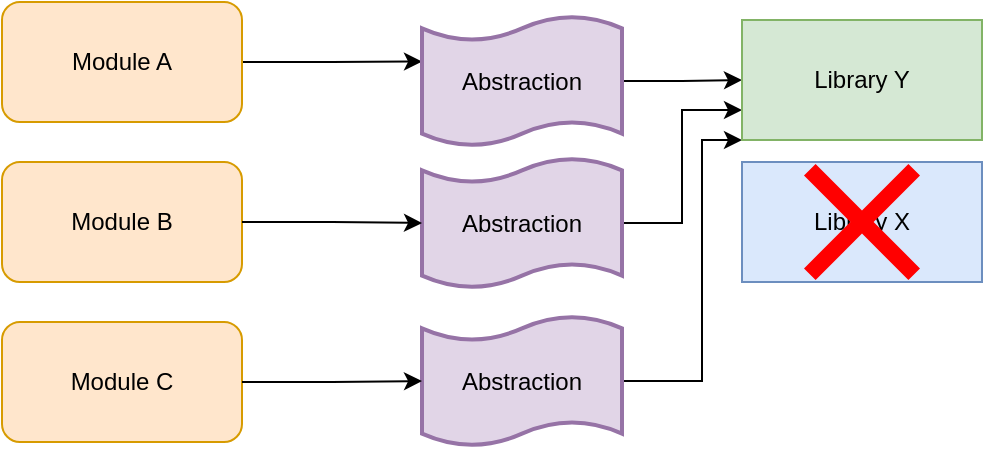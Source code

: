 <mxfile version="24.3.1" type="device">
  <diagram name="Page-1" id="IgvmL1c59EEMmlrB2GUw">
    <mxGraphModel dx="954" dy="615" grid="1" gridSize="10" guides="1" tooltips="1" connect="1" arrows="1" fold="1" page="1" pageScale="1" pageWidth="850" pageHeight="1100" math="0" shadow="0">
      <root>
        <mxCell id="0" />
        <mxCell id="1" parent="0" />
        <mxCell id="qLw2iEU_IhM08ohpMVO2-6" style="edgeStyle=orthogonalEdgeStyle;rounded=0;orthogonalLoop=1;jettySize=auto;html=1;exitX=1;exitY=0.5;exitDx=0;exitDy=0;entryX=0;entryY=0.35;entryDx=0;entryDy=0;entryPerimeter=0;" parent="1" source="qLw2iEU_IhM08ohpMVO2-1" target="aqkMtWFFBZMZ4yiC3Dlc-2" edge="1">
          <mxGeometry relative="1" as="geometry" />
        </mxCell>
        <mxCell id="qLw2iEU_IhM08ohpMVO2-1" value="Module A" style="rounded=1;whiteSpace=wrap;html=1;fillColor=#ffe6cc;strokeColor=#d79b00;" parent="1" vertex="1">
          <mxGeometry x="150" y="200" width="120" height="60" as="geometry" />
        </mxCell>
        <mxCell id="qLw2iEU_IhM08ohpMVO2-2" value="Module B" style="rounded=1;whiteSpace=wrap;html=1;fillColor=#ffe6cc;strokeColor=#d79b00;" parent="1" vertex="1">
          <mxGeometry x="150" y="280" width="120" height="60" as="geometry" />
        </mxCell>
        <mxCell id="qLw2iEU_IhM08ohpMVO2-3" value="Module C" style="rounded=1;whiteSpace=wrap;html=1;fillColor=#ffe6cc;strokeColor=#d79b00;" parent="1" vertex="1">
          <mxGeometry x="150" y="360" width="120" height="60" as="geometry" />
        </mxCell>
        <mxCell id="qLw2iEU_IhM08ohpMVO2-4" value="Library X" style="rounded=0;whiteSpace=wrap;html=1;fillColor=#dae8fc;strokeColor=#6c8ebf;" parent="1" vertex="1">
          <mxGeometry x="520" y="280" width="120" height="60" as="geometry" />
        </mxCell>
        <mxCell id="DKGz9TdwNdRdg4p3FB0O-2" style="edgeStyle=orthogonalEdgeStyle;rounded=0;orthogonalLoop=1;jettySize=auto;html=1;" edge="1" parent="1" source="aqkMtWFFBZMZ4yiC3Dlc-2" target="DKGz9TdwNdRdg4p3FB0O-1">
          <mxGeometry relative="1" as="geometry" />
        </mxCell>
        <mxCell id="aqkMtWFFBZMZ4yiC3Dlc-2" value="Abstraction" style="shape=tape;whiteSpace=wrap;html=1;strokeWidth=2;size=0.19;fillColor=#e1d5e7;strokeColor=#9673a6;" parent="1" vertex="1">
          <mxGeometry x="360" y="207" width="100" height="65" as="geometry" />
        </mxCell>
        <mxCell id="DKGz9TdwNdRdg4p3FB0O-3" style="edgeStyle=orthogonalEdgeStyle;rounded=0;orthogonalLoop=1;jettySize=auto;html=1;entryX=0;entryY=0.75;entryDx=0;entryDy=0;" edge="1" parent="1" source="aqkMtWFFBZMZ4yiC3Dlc-4" target="DKGz9TdwNdRdg4p3FB0O-1">
          <mxGeometry relative="1" as="geometry" />
        </mxCell>
        <mxCell id="aqkMtWFFBZMZ4yiC3Dlc-4" value="Abstraction" style="shape=tape;whiteSpace=wrap;html=1;strokeWidth=2;size=0.19;fillColor=#e1d5e7;strokeColor=#9673a6;" parent="1" vertex="1">
          <mxGeometry x="360" y="278" width="100" height="65" as="geometry" />
        </mxCell>
        <mxCell id="DKGz9TdwNdRdg4p3FB0O-4" style="edgeStyle=orthogonalEdgeStyle;rounded=0;orthogonalLoop=1;jettySize=auto;html=1;entryX=0;entryY=1;entryDx=0;entryDy=0;" edge="1" parent="1" source="aqkMtWFFBZMZ4yiC3Dlc-5" target="DKGz9TdwNdRdg4p3FB0O-1">
          <mxGeometry relative="1" as="geometry">
            <Array as="points">
              <mxPoint x="500" y="390" />
              <mxPoint x="500" y="269" />
            </Array>
          </mxGeometry>
        </mxCell>
        <mxCell id="aqkMtWFFBZMZ4yiC3Dlc-5" value="Abstraction" style="shape=tape;whiteSpace=wrap;html=1;strokeWidth=2;size=0.19;fillColor=#e1d5e7;strokeColor=#9673a6;" parent="1" vertex="1">
          <mxGeometry x="360" y="357" width="100" height="65" as="geometry" />
        </mxCell>
        <mxCell id="aqkMtWFFBZMZ4yiC3Dlc-6" style="edgeStyle=orthogonalEdgeStyle;rounded=0;orthogonalLoop=1;jettySize=auto;html=1;exitX=1;exitY=0.5;exitDx=0;exitDy=0;entryX=0;entryY=0.5;entryDx=0;entryDy=0;entryPerimeter=0;" parent="1" source="qLw2iEU_IhM08ohpMVO2-2" target="aqkMtWFFBZMZ4yiC3Dlc-4" edge="1">
          <mxGeometry relative="1" as="geometry" />
        </mxCell>
        <mxCell id="aqkMtWFFBZMZ4yiC3Dlc-7" style="edgeStyle=orthogonalEdgeStyle;rounded=0;orthogonalLoop=1;jettySize=auto;html=1;exitX=1;exitY=0.5;exitDx=0;exitDy=0;entryX=0;entryY=0.5;entryDx=0;entryDy=0;entryPerimeter=0;" parent="1" source="qLw2iEU_IhM08ohpMVO2-3" target="aqkMtWFFBZMZ4yiC3Dlc-5" edge="1">
          <mxGeometry relative="1" as="geometry" />
        </mxCell>
        <mxCell id="DKGz9TdwNdRdg4p3FB0O-1" value="Library Y" style="rounded=0;whiteSpace=wrap;html=1;fillColor=#d5e8d4;strokeColor=#82b366;" vertex="1" parent="1">
          <mxGeometry x="520" y="209" width="120" height="60" as="geometry" />
        </mxCell>
        <mxCell id="DKGz9TdwNdRdg4p3FB0O-5" value="" style="shape=mxgraph.mockup.markup.redX;fillColor=#ff0000;html=1;shadow=0;whiteSpace=wrap;strokeColor=none;" vertex="1" parent="1">
          <mxGeometry x="551" y="281" width="58" height="58" as="geometry" />
        </mxCell>
      </root>
    </mxGraphModel>
  </diagram>
</mxfile>
